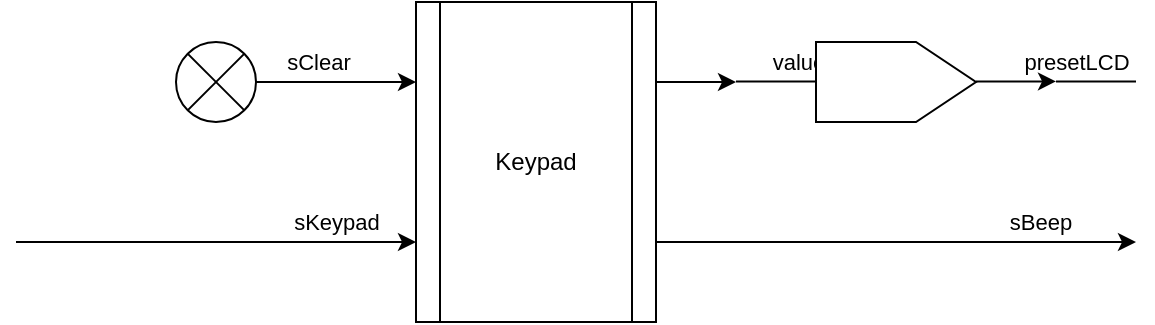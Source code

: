<mxfile>
    <diagram id="WoNsdud_RMJ4OXhJuH7S" name="ページ1">
        <mxGraphModel dx="2860" dy="730" grid="1" gridSize="10" guides="1" tooltips="1" connect="1" arrows="1" fold="1" page="0" pageScale="1" pageWidth="827" pageHeight="1169" math="0" shadow="0">
            <root>
                <mxCell id="0"/>
                <mxCell id="1" parent="0"/>
                <mxCell id="5" value="" style="shape=sumEllipse;perimeter=ellipsePerimeter;whiteSpace=wrap;html=1;backgroundOutline=1;" parent="1" vertex="1">
                    <mxGeometry x="-1320" y="340" width="40" height="40" as="geometry"/>
                </mxCell>
                <mxCell id="7" value="" style="endArrow=classic;html=1;exitX=1;exitY=0.5;exitDx=0;exitDy=0;entryX=0;entryY=0.25;entryDx=0;entryDy=0;" parent="1" source="5" target="9" edge="1">
                    <mxGeometry width="50" height="50" relative="1" as="geometry">
                        <mxPoint x="-1240" y="390" as="sourcePoint"/>
                        <mxPoint x="-1190" y="350" as="targetPoint"/>
                    </mxGeometry>
                </mxCell>
                <mxCell id="8" value="sClear" style="edgeLabel;html=1;align=center;verticalAlign=middle;resizable=0;points=[];" parent="7" vertex="1" connectable="0">
                    <mxGeometry x="0.609" y="2" relative="1" as="geometry">
                        <mxPoint x="-34" y="-8" as="offset"/>
                    </mxGeometry>
                </mxCell>
                <mxCell id="9" value="Keypad" style="shape=process;whiteSpace=wrap;html=1;backgroundOutline=1;" parent="1" vertex="1">
                    <mxGeometry x="-1200" y="320" width="120" height="160" as="geometry"/>
                </mxCell>
                <mxCell id="10" value="" style="endArrow=classic;html=1;exitX=1;exitY=0.25;exitDx=0;exitDy=0;" parent="1" source="9" edge="1">
                    <mxGeometry width="50" height="50" relative="1" as="geometry">
                        <mxPoint x="-1060" y="349.71" as="sourcePoint"/>
                        <mxPoint x="-1040" y="360" as="targetPoint"/>
                    </mxGeometry>
                </mxCell>
                <mxCell id="12" value="" style="endArrow=none;html=1;endFill=0;" parent="1" edge="1">
                    <mxGeometry width="50" height="50" relative="1" as="geometry">
                        <mxPoint x="-1040" y="359.7" as="sourcePoint"/>
                        <mxPoint x="-1000" y="359.7" as="targetPoint"/>
                        <Array as="points">
                            <mxPoint x="-1000" y="359.7"/>
                        </Array>
                    </mxGeometry>
                </mxCell>
                <mxCell id="13" value="value" style="edgeLabel;html=1;align=center;verticalAlign=middle;resizable=0;points=[];" parent="12" vertex="1" connectable="0">
                    <mxGeometry x="0.609" y="2" relative="1" as="geometry">
                        <mxPoint x="-1" y="-8" as="offset"/>
                    </mxGeometry>
                </mxCell>
                <mxCell id="14" value="" style="endArrow=classic;html=1;entryX=0;entryY=0.75;entryDx=0;entryDy=0;exitX=1;exitY=0.75;exitDx=0;exitDy=0;" parent="1" target="9" edge="1">
                    <mxGeometry width="50" height="50" relative="1" as="geometry">
                        <mxPoint x="-1400" y="440" as="sourcePoint"/>
                        <mxPoint x="-1250" y="440" as="targetPoint"/>
                    </mxGeometry>
                </mxCell>
                <mxCell id="15" value="sKeypad" style="edgeLabel;html=1;align=center;verticalAlign=middle;resizable=0;points=[];" parent="14" vertex="1" connectable="0">
                    <mxGeometry x="0.609" y="2" relative="1" as="geometry">
                        <mxPoint x="-1" y="-8" as="offset"/>
                    </mxGeometry>
                </mxCell>
                <mxCell id="16" value="" style="shape=offPageConnector;whiteSpace=wrap;html=1;rotation=-90;" parent="1" vertex="1">
                    <mxGeometry x="-980" y="320" width="40" height="80" as="geometry"/>
                </mxCell>
                <mxCell id="17" value="" style="endArrow=none;html=1;endFill=0;" parent="1" edge="1">
                    <mxGeometry width="50" height="50" relative="1" as="geometry">
                        <mxPoint x="-880" y="359.7" as="sourcePoint"/>
                        <mxPoint x="-840.0" y="359.78" as="targetPoint"/>
                    </mxGeometry>
                </mxCell>
                <mxCell id="18" value="presetLCD" style="edgeLabel;html=1;align=center;verticalAlign=middle;resizable=0;points=[];" parent="17" vertex="1" connectable="0">
                    <mxGeometry x="0.609" y="2" relative="1" as="geometry">
                        <mxPoint x="-22" y="-8" as="offset"/>
                    </mxGeometry>
                </mxCell>
                <mxCell id="19" value="" style="endArrow=classic;html=1;exitX=1;exitY=0.25;exitDx=0;exitDy=0;" parent="1" edge="1">
                    <mxGeometry width="50" height="50" relative="1" as="geometry">
                        <mxPoint x="-920" y="359.7" as="sourcePoint"/>
                        <mxPoint x="-880" y="359.7" as="targetPoint"/>
                    </mxGeometry>
                </mxCell>
                <mxCell id="20" value="" style="endArrow=classic;html=1;entryX=0;entryY=0.75;entryDx=0;entryDy=0;exitX=1;exitY=0.75;exitDx=0;exitDy=0;" parent="1" edge="1">
                    <mxGeometry width="50" height="50" relative="1" as="geometry">
                        <mxPoint x="-1080.0" y="440" as="sourcePoint"/>
                        <mxPoint x="-840" y="440" as="targetPoint"/>
                    </mxGeometry>
                </mxCell>
                <mxCell id="21" value="sBeep" style="edgeLabel;html=1;align=center;verticalAlign=middle;resizable=0;points=[];" parent="20" vertex="1" connectable="0">
                    <mxGeometry x="0.609" y="2" relative="1" as="geometry">
                        <mxPoint x="-1" y="-8" as="offset"/>
                    </mxGeometry>
                </mxCell>
            </root>
        </mxGraphModel>
    </diagram>
</mxfile>